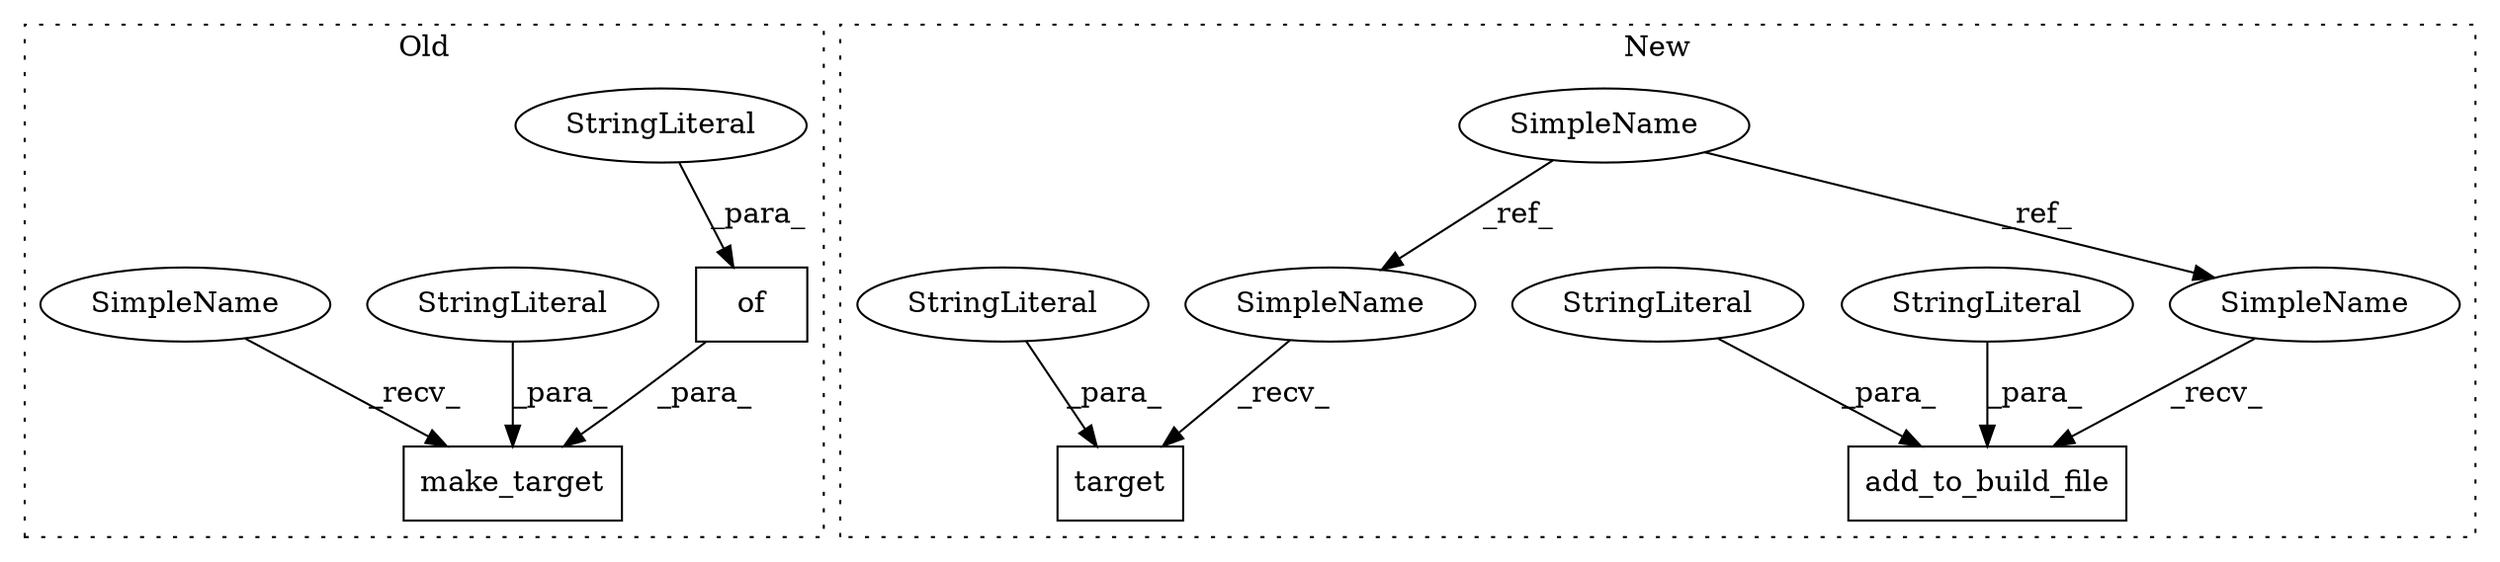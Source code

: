 digraph G {
subgraph cluster0 {
1 [label="of" a="32" s="8555,8596" l="3,1" shape="box"];
3 [label="StringLiteral" a="45" s="8591" l="5" shape="ellipse"];
5 [label="make_target" a="32" s="8504,8597" l="12,1" shape="box"];
10 [label="StringLiteral" a="45" s="8533" l="17" shape="ellipse"];
13 [label="SimpleName" a="42" s="8499" l="4" shape="ellipse"];
label = "Old";
style="dotted";
}
subgraph cluster1 {
2 [label="add_to_build_file" a="32" s="9231,9383" l="18,1" shape="box"];
4 [label="StringLiteral" a="45" s="9249" l="2" shape="ellipse"];
6 [label="SimpleName" a="42" s="9215" l="4" shape="ellipse"];
7 [label="target" a="32" s="9536,9549" l="7,1" shape="box"];
8 [label="StringLiteral" a="45" s="9252" l="131" shape="ellipse"];
9 [label="StringLiteral" a="45" s="9543" l="6" shape="ellipse"];
11 [label="SimpleName" a="42" s="9531" l="4" shape="ellipse"];
12 [label="SimpleName" a="42" s="9226" l="4" shape="ellipse"];
label = "New";
style="dotted";
}
1 -> 5 [label="_para_"];
3 -> 1 [label="_para_"];
4 -> 2 [label="_para_"];
6 -> 12 [label="_ref_"];
6 -> 11 [label="_ref_"];
8 -> 2 [label="_para_"];
9 -> 7 [label="_para_"];
10 -> 5 [label="_para_"];
11 -> 7 [label="_recv_"];
12 -> 2 [label="_recv_"];
13 -> 5 [label="_recv_"];
}